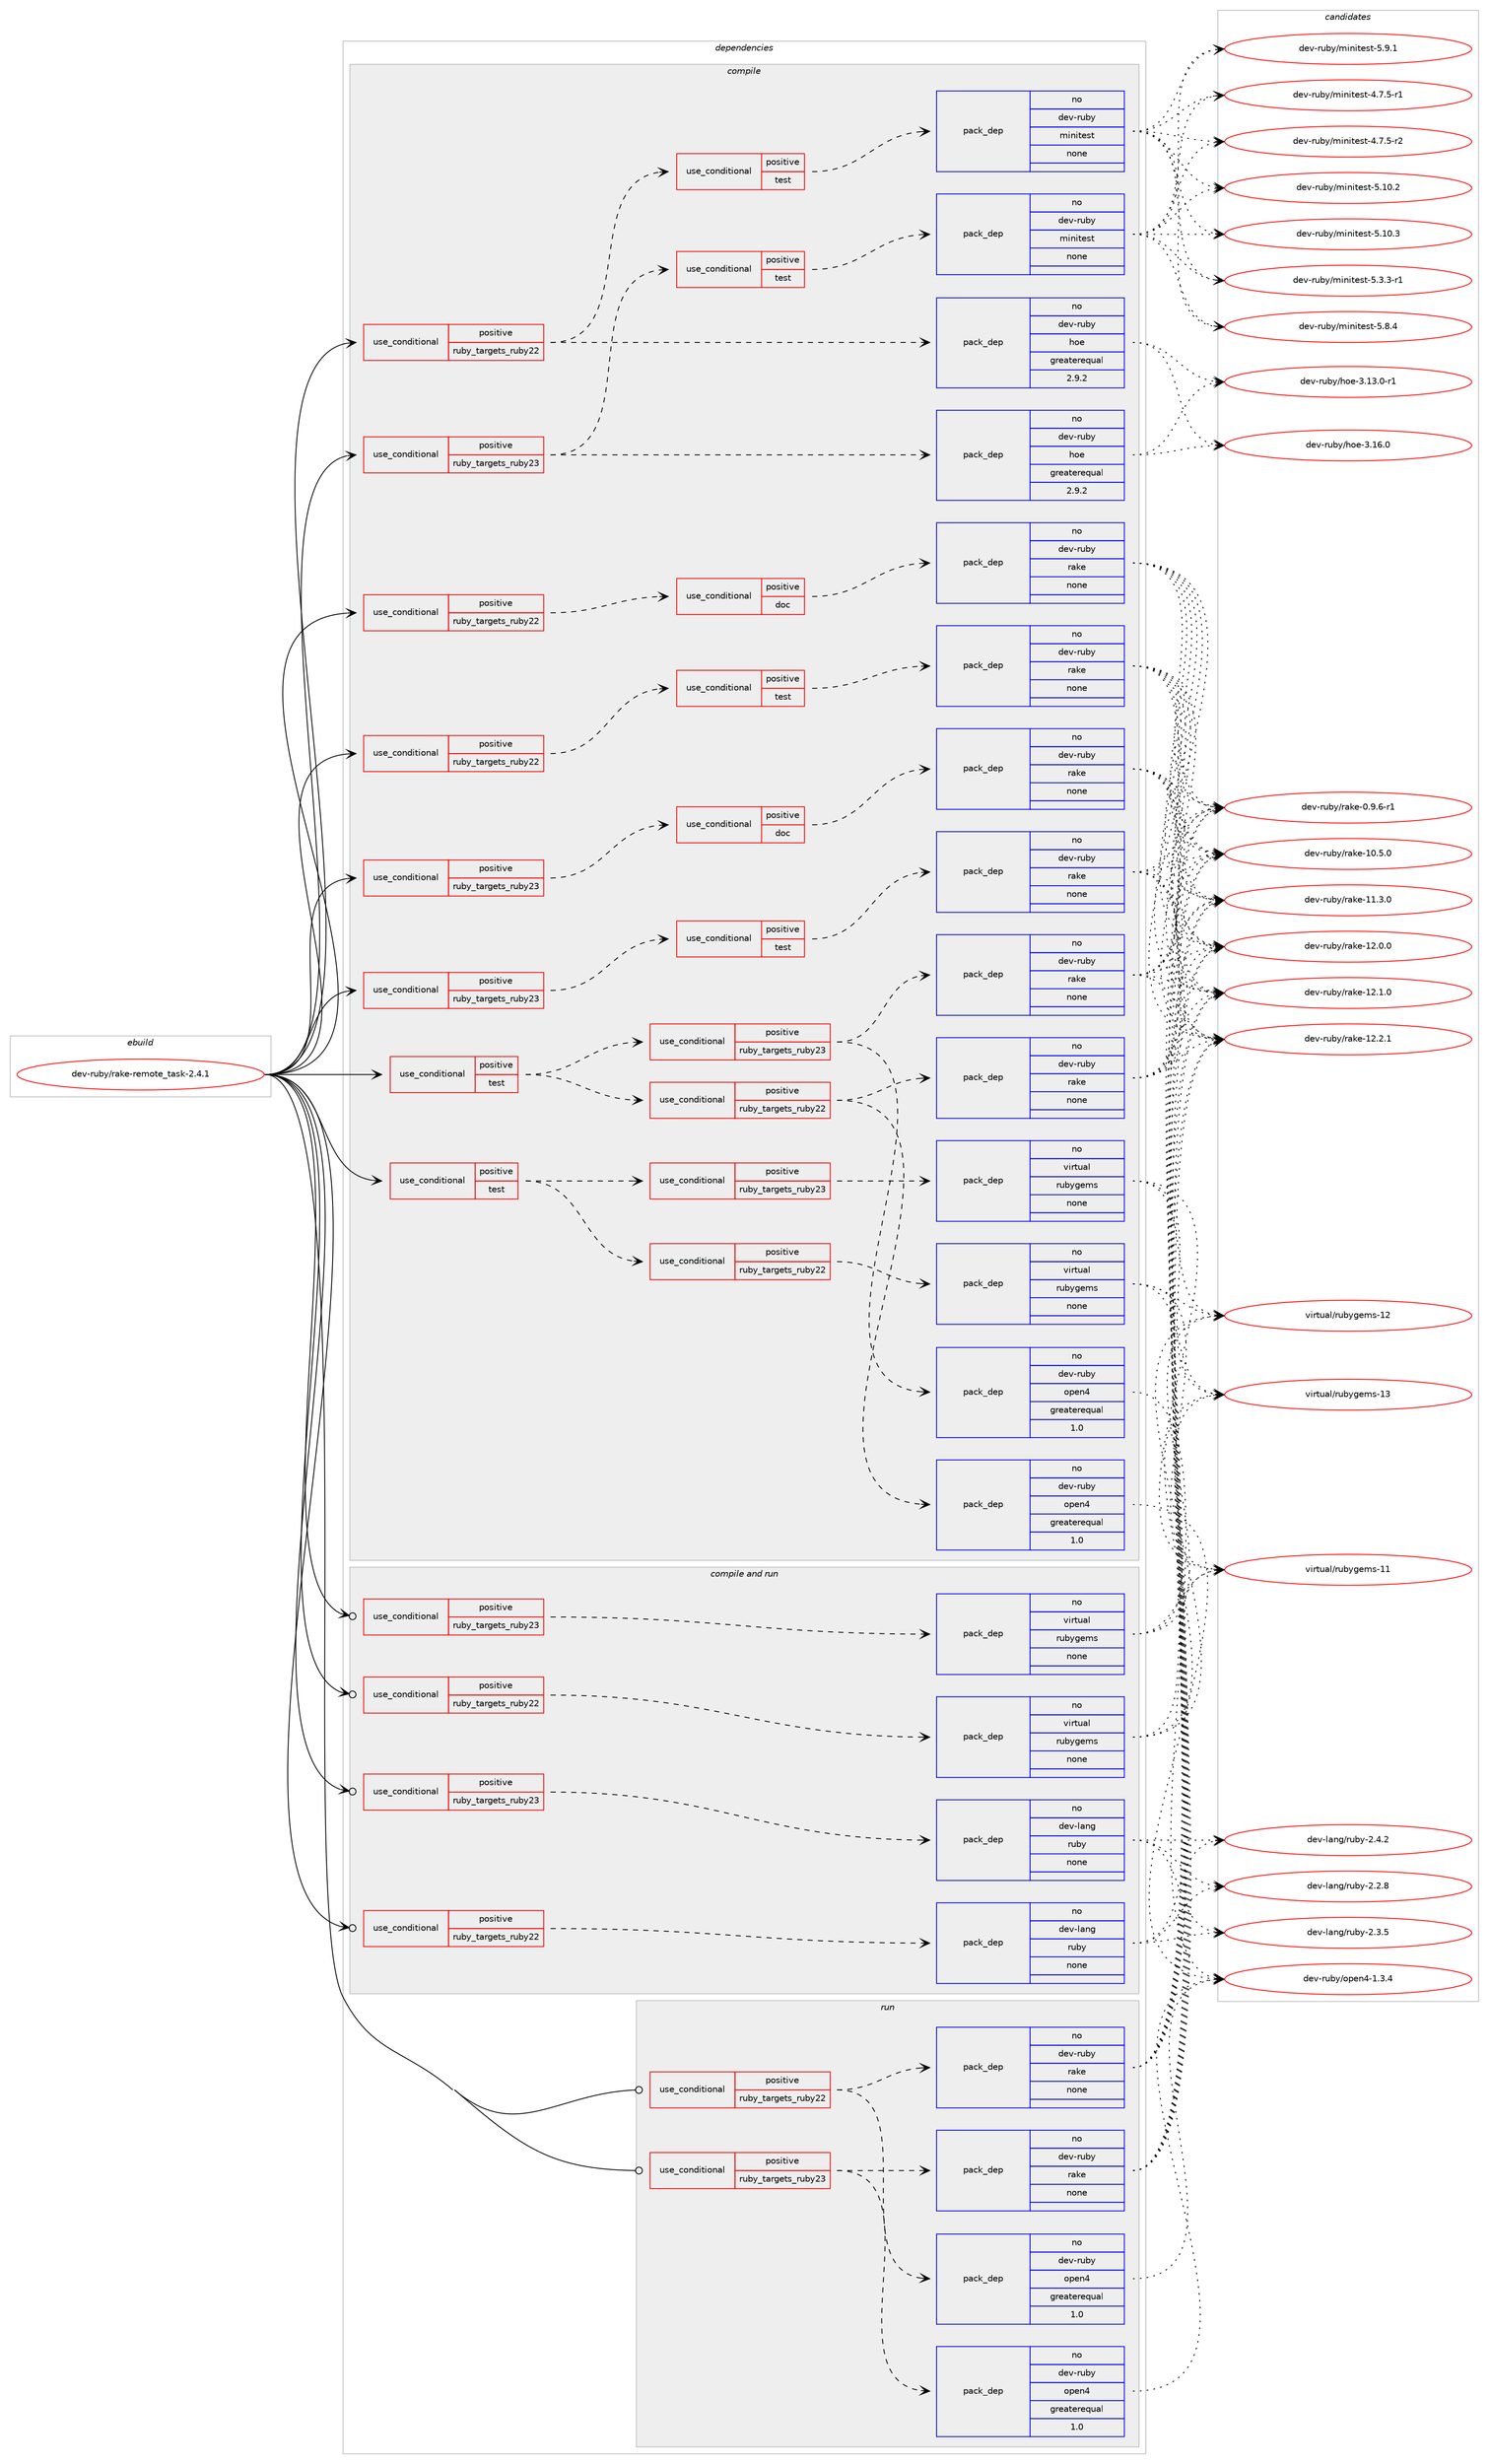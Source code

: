 digraph prolog {

# *************
# Graph options
# *************

newrank=true;
concentrate=true;
compound=true;
graph [rankdir=LR,fontname=Helvetica,fontsize=10,ranksep=1.5];#, ranksep=2.5, nodesep=0.2];
edge  [arrowhead=vee];
node  [fontname=Helvetica,fontsize=10];

# **********
# The ebuild
# **********

subgraph cluster_leftcol {
color=gray;
rank=same;
label=<<i>ebuild</i>>;
id [label="dev-ruby/rake-remote_task-2.4.1", color=red, width=4, href="../dev-ruby/rake-remote_task-2.4.1.svg"];
}

# ****************
# The dependencies
# ****************

subgraph cluster_midcol {
color=gray;
label=<<i>dependencies</i>>;
subgraph cluster_compile {
fillcolor="#eeeeee";
style=filled;
label=<<i>compile</i>>;
subgraph cond67334 {
dependency259274 [label=<<TABLE BORDER="0" CELLBORDER="1" CELLSPACING="0" CELLPADDING="4"><TR><TD ROWSPAN="3" CELLPADDING="10">use_conditional</TD></TR><TR><TD>positive</TD></TR><TR><TD>ruby_targets_ruby22</TD></TR></TABLE>>, shape=none, color=red];
subgraph cond67335 {
dependency259275 [label=<<TABLE BORDER="0" CELLBORDER="1" CELLSPACING="0" CELLPADDING="4"><TR><TD ROWSPAN="3" CELLPADDING="10">use_conditional</TD></TR><TR><TD>positive</TD></TR><TR><TD>doc</TD></TR></TABLE>>, shape=none, color=red];
subgraph pack187826 {
dependency259276 [label=<<TABLE BORDER="0" CELLBORDER="1" CELLSPACING="0" CELLPADDING="4" WIDTH="220"><TR><TD ROWSPAN="6" CELLPADDING="30">pack_dep</TD></TR><TR><TD WIDTH="110">no</TD></TR><TR><TD>dev-ruby</TD></TR><TR><TD>rake</TD></TR><TR><TD>none</TD></TR><TR><TD></TD></TR></TABLE>>, shape=none, color=blue];
}
dependency259275:e -> dependency259276:w [weight=20,style="dashed",arrowhead="vee"];
}
dependency259274:e -> dependency259275:w [weight=20,style="dashed",arrowhead="vee"];
}
id:e -> dependency259274:w [weight=20,style="solid",arrowhead="vee"];
subgraph cond67336 {
dependency259277 [label=<<TABLE BORDER="0" CELLBORDER="1" CELLSPACING="0" CELLPADDING="4"><TR><TD ROWSPAN="3" CELLPADDING="10">use_conditional</TD></TR><TR><TD>positive</TD></TR><TR><TD>ruby_targets_ruby22</TD></TR></TABLE>>, shape=none, color=red];
subgraph cond67337 {
dependency259278 [label=<<TABLE BORDER="0" CELLBORDER="1" CELLSPACING="0" CELLPADDING="4"><TR><TD ROWSPAN="3" CELLPADDING="10">use_conditional</TD></TR><TR><TD>positive</TD></TR><TR><TD>test</TD></TR></TABLE>>, shape=none, color=red];
subgraph pack187827 {
dependency259279 [label=<<TABLE BORDER="0" CELLBORDER="1" CELLSPACING="0" CELLPADDING="4" WIDTH="220"><TR><TD ROWSPAN="6" CELLPADDING="30">pack_dep</TD></TR><TR><TD WIDTH="110">no</TD></TR><TR><TD>dev-ruby</TD></TR><TR><TD>rake</TD></TR><TR><TD>none</TD></TR><TR><TD></TD></TR></TABLE>>, shape=none, color=blue];
}
dependency259278:e -> dependency259279:w [weight=20,style="dashed",arrowhead="vee"];
}
dependency259277:e -> dependency259278:w [weight=20,style="dashed",arrowhead="vee"];
}
id:e -> dependency259277:w [weight=20,style="solid",arrowhead="vee"];
subgraph cond67338 {
dependency259280 [label=<<TABLE BORDER="0" CELLBORDER="1" CELLSPACING="0" CELLPADDING="4"><TR><TD ROWSPAN="3" CELLPADDING="10">use_conditional</TD></TR><TR><TD>positive</TD></TR><TR><TD>ruby_targets_ruby22</TD></TR></TABLE>>, shape=none, color=red];
subgraph pack187828 {
dependency259281 [label=<<TABLE BORDER="0" CELLBORDER="1" CELLSPACING="0" CELLPADDING="4" WIDTH="220"><TR><TD ROWSPAN="6" CELLPADDING="30">pack_dep</TD></TR><TR><TD WIDTH="110">no</TD></TR><TR><TD>dev-ruby</TD></TR><TR><TD>hoe</TD></TR><TR><TD>greaterequal</TD></TR><TR><TD>2.9.2</TD></TR></TABLE>>, shape=none, color=blue];
}
dependency259280:e -> dependency259281:w [weight=20,style="dashed",arrowhead="vee"];
subgraph cond67339 {
dependency259282 [label=<<TABLE BORDER="0" CELLBORDER="1" CELLSPACING="0" CELLPADDING="4"><TR><TD ROWSPAN="3" CELLPADDING="10">use_conditional</TD></TR><TR><TD>positive</TD></TR><TR><TD>test</TD></TR></TABLE>>, shape=none, color=red];
subgraph pack187829 {
dependency259283 [label=<<TABLE BORDER="0" CELLBORDER="1" CELLSPACING="0" CELLPADDING="4" WIDTH="220"><TR><TD ROWSPAN="6" CELLPADDING="30">pack_dep</TD></TR><TR><TD WIDTH="110">no</TD></TR><TR><TD>dev-ruby</TD></TR><TR><TD>minitest</TD></TR><TR><TD>none</TD></TR><TR><TD></TD></TR></TABLE>>, shape=none, color=blue];
}
dependency259282:e -> dependency259283:w [weight=20,style="dashed",arrowhead="vee"];
}
dependency259280:e -> dependency259282:w [weight=20,style="dashed",arrowhead="vee"];
}
id:e -> dependency259280:w [weight=20,style="solid",arrowhead="vee"];
subgraph cond67340 {
dependency259284 [label=<<TABLE BORDER="0" CELLBORDER="1" CELLSPACING="0" CELLPADDING="4"><TR><TD ROWSPAN="3" CELLPADDING="10">use_conditional</TD></TR><TR><TD>positive</TD></TR><TR><TD>ruby_targets_ruby23</TD></TR></TABLE>>, shape=none, color=red];
subgraph cond67341 {
dependency259285 [label=<<TABLE BORDER="0" CELLBORDER="1" CELLSPACING="0" CELLPADDING="4"><TR><TD ROWSPAN="3" CELLPADDING="10">use_conditional</TD></TR><TR><TD>positive</TD></TR><TR><TD>doc</TD></TR></TABLE>>, shape=none, color=red];
subgraph pack187830 {
dependency259286 [label=<<TABLE BORDER="0" CELLBORDER="1" CELLSPACING="0" CELLPADDING="4" WIDTH="220"><TR><TD ROWSPAN="6" CELLPADDING="30">pack_dep</TD></TR><TR><TD WIDTH="110">no</TD></TR><TR><TD>dev-ruby</TD></TR><TR><TD>rake</TD></TR><TR><TD>none</TD></TR><TR><TD></TD></TR></TABLE>>, shape=none, color=blue];
}
dependency259285:e -> dependency259286:w [weight=20,style="dashed",arrowhead="vee"];
}
dependency259284:e -> dependency259285:w [weight=20,style="dashed",arrowhead="vee"];
}
id:e -> dependency259284:w [weight=20,style="solid",arrowhead="vee"];
subgraph cond67342 {
dependency259287 [label=<<TABLE BORDER="0" CELLBORDER="1" CELLSPACING="0" CELLPADDING="4"><TR><TD ROWSPAN="3" CELLPADDING="10">use_conditional</TD></TR><TR><TD>positive</TD></TR><TR><TD>ruby_targets_ruby23</TD></TR></TABLE>>, shape=none, color=red];
subgraph cond67343 {
dependency259288 [label=<<TABLE BORDER="0" CELLBORDER="1" CELLSPACING="0" CELLPADDING="4"><TR><TD ROWSPAN="3" CELLPADDING="10">use_conditional</TD></TR><TR><TD>positive</TD></TR><TR><TD>test</TD></TR></TABLE>>, shape=none, color=red];
subgraph pack187831 {
dependency259289 [label=<<TABLE BORDER="0" CELLBORDER="1" CELLSPACING="0" CELLPADDING="4" WIDTH="220"><TR><TD ROWSPAN="6" CELLPADDING="30">pack_dep</TD></TR><TR><TD WIDTH="110">no</TD></TR><TR><TD>dev-ruby</TD></TR><TR><TD>rake</TD></TR><TR><TD>none</TD></TR><TR><TD></TD></TR></TABLE>>, shape=none, color=blue];
}
dependency259288:e -> dependency259289:w [weight=20,style="dashed",arrowhead="vee"];
}
dependency259287:e -> dependency259288:w [weight=20,style="dashed",arrowhead="vee"];
}
id:e -> dependency259287:w [weight=20,style="solid",arrowhead="vee"];
subgraph cond67344 {
dependency259290 [label=<<TABLE BORDER="0" CELLBORDER="1" CELLSPACING="0" CELLPADDING="4"><TR><TD ROWSPAN="3" CELLPADDING="10">use_conditional</TD></TR><TR><TD>positive</TD></TR><TR><TD>ruby_targets_ruby23</TD></TR></TABLE>>, shape=none, color=red];
subgraph pack187832 {
dependency259291 [label=<<TABLE BORDER="0" CELLBORDER="1" CELLSPACING="0" CELLPADDING="4" WIDTH="220"><TR><TD ROWSPAN="6" CELLPADDING="30">pack_dep</TD></TR><TR><TD WIDTH="110">no</TD></TR><TR><TD>dev-ruby</TD></TR><TR><TD>hoe</TD></TR><TR><TD>greaterequal</TD></TR><TR><TD>2.9.2</TD></TR></TABLE>>, shape=none, color=blue];
}
dependency259290:e -> dependency259291:w [weight=20,style="dashed",arrowhead="vee"];
subgraph cond67345 {
dependency259292 [label=<<TABLE BORDER="0" CELLBORDER="1" CELLSPACING="0" CELLPADDING="4"><TR><TD ROWSPAN="3" CELLPADDING="10">use_conditional</TD></TR><TR><TD>positive</TD></TR><TR><TD>test</TD></TR></TABLE>>, shape=none, color=red];
subgraph pack187833 {
dependency259293 [label=<<TABLE BORDER="0" CELLBORDER="1" CELLSPACING="0" CELLPADDING="4" WIDTH="220"><TR><TD ROWSPAN="6" CELLPADDING="30">pack_dep</TD></TR><TR><TD WIDTH="110">no</TD></TR><TR><TD>dev-ruby</TD></TR><TR><TD>minitest</TD></TR><TR><TD>none</TD></TR><TR><TD></TD></TR></TABLE>>, shape=none, color=blue];
}
dependency259292:e -> dependency259293:w [weight=20,style="dashed",arrowhead="vee"];
}
dependency259290:e -> dependency259292:w [weight=20,style="dashed",arrowhead="vee"];
}
id:e -> dependency259290:w [weight=20,style="solid",arrowhead="vee"];
subgraph cond67346 {
dependency259294 [label=<<TABLE BORDER="0" CELLBORDER="1" CELLSPACING="0" CELLPADDING="4"><TR><TD ROWSPAN="3" CELLPADDING="10">use_conditional</TD></TR><TR><TD>positive</TD></TR><TR><TD>test</TD></TR></TABLE>>, shape=none, color=red];
subgraph cond67347 {
dependency259295 [label=<<TABLE BORDER="0" CELLBORDER="1" CELLSPACING="0" CELLPADDING="4"><TR><TD ROWSPAN="3" CELLPADDING="10">use_conditional</TD></TR><TR><TD>positive</TD></TR><TR><TD>ruby_targets_ruby22</TD></TR></TABLE>>, shape=none, color=red];
subgraph pack187834 {
dependency259296 [label=<<TABLE BORDER="0" CELLBORDER="1" CELLSPACING="0" CELLPADDING="4" WIDTH="220"><TR><TD ROWSPAN="6" CELLPADDING="30">pack_dep</TD></TR><TR><TD WIDTH="110">no</TD></TR><TR><TD>dev-ruby</TD></TR><TR><TD>open4</TD></TR><TR><TD>greaterequal</TD></TR><TR><TD>1.0</TD></TR></TABLE>>, shape=none, color=blue];
}
dependency259295:e -> dependency259296:w [weight=20,style="dashed",arrowhead="vee"];
subgraph pack187835 {
dependency259297 [label=<<TABLE BORDER="0" CELLBORDER="1" CELLSPACING="0" CELLPADDING="4" WIDTH="220"><TR><TD ROWSPAN="6" CELLPADDING="30">pack_dep</TD></TR><TR><TD WIDTH="110">no</TD></TR><TR><TD>dev-ruby</TD></TR><TR><TD>rake</TD></TR><TR><TD>none</TD></TR><TR><TD></TD></TR></TABLE>>, shape=none, color=blue];
}
dependency259295:e -> dependency259297:w [weight=20,style="dashed",arrowhead="vee"];
}
dependency259294:e -> dependency259295:w [weight=20,style="dashed",arrowhead="vee"];
subgraph cond67348 {
dependency259298 [label=<<TABLE BORDER="0" CELLBORDER="1" CELLSPACING="0" CELLPADDING="4"><TR><TD ROWSPAN="3" CELLPADDING="10">use_conditional</TD></TR><TR><TD>positive</TD></TR><TR><TD>ruby_targets_ruby23</TD></TR></TABLE>>, shape=none, color=red];
subgraph pack187836 {
dependency259299 [label=<<TABLE BORDER="0" CELLBORDER="1" CELLSPACING="0" CELLPADDING="4" WIDTH="220"><TR><TD ROWSPAN="6" CELLPADDING="30">pack_dep</TD></TR><TR><TD WIDTH="110">no</TD></TR><TR><TD>dev-ruby</TD></TR><TR><TD>open4</TD></TR><TR><TD>greaterequal</TD></TR><TR><TD>1.0</TD></TR></TABLE>>, shape=none, color=blue];
}
dependency259298:e -> dependency259299:w [weight=20,style="dashed",arrowhead="vee"];
subgraph pack187837 {
dependency259300 [label=<<TABLE BORDER="0" CELLBORDER="1" CELLSPACING="0" CELLPADDING="4" WIDTH="220"><TR><TD ROWSPAN="6" CELLPADDING="30">pack_dep</TD></TR><TR><TD WIDTH="110">no</TD></TR><TR><TD>dev-ruby</TD></TR><TR><TD>rake</TD></TR><TR><TD>none</TD></TR><TR><TD></TD></TR></TABLE>>, shape=none, color=blue];
}
dependency259298:e -> dependency259300:w [weight=20,style="dashed",arrowhead="vee"];
}
dependency259294:e -> dependency259298:w [weight=20,style="dashed",arrowhead="vee"];
}
id:e -> dependency259294:w [weight=20,style="solid",arrowhead="vee"];
subgraph cond67349 {
dependency259301 [label=<<TABLE BORDER="0" CELLBORDER="1" CELLSPACING="0" CELLPADDING="4"><TR><TD ROWSPAN="3" CELLPADDING="10">use_conditional</TD></TR><TR><TD>positive</TD></TR><TR><TD>test</TD></TR></TABLE>>, shape=none, color=red];
subgraph cond67350 {
dependency259302 [label=<<TABLE BORDER="0" CELLBORDER="1" CELLSPACING="0" CELLPADDING="4"><TR><TD ROWSPAN="3" CELLPADDING="10">use_conditional</TD></TR><TR><TD>positive</TD></TR><TR><TD>ruby_targets_ruby22</TD></TR></TABLE>>, shape=none, color=red];
subgraph pack187838 {
dependency259303 [label=<<TABLE BORDER="0" CELLBORDER="1" CELLSPACING="0" CELLPADDING="4" WIDTH="220"><TR><TD ROWSPAN="6" CELLPADDING="30">pack_dep</TD></TR><TR><TD WIDTH="110">no</TD></TR><TR><TD>virtual</TD></TR><TR><TD>rubygems</TD></TR><TR><TD>none</TD></TR><TR><TD></TD></TR></TABLE>>, shape=none, color=blue];
}
dependency259302:e -> dependency259303:w [weight=20,style="dashed",arrowhead="vee"];
}
dependency259301:e -> dependency259302:w [weight=20,style="dashed",arrowhead="vee"];
subgraph cond67351 {
dependency259304 [label=<<TABLE BORDER="0" CELLBORDER="1" CELLSPACING="0" CELLPADDING="4"><TR><TD ROWSPAN="3" CELLPADDING="10">use_conditional</TD></TR><TR><TD>positive</TD></TR><TR><TD>ruby_targets_ruby23</TD></TR></TABLE>>, shape=none, color=red];
subgraph pack187839 {
dependency259305 [label=<<TABLE BORDER="0" CELLBORDER="1" CELLSPACING="0" CELLPADDING="4" WIDTH="220"><TR><TD ROWSPAN="6" CELLPADDING="30">pack_dep</TD></TR><TR><TD WIDTH="110">no</TD></TR><TR><TD>virtual</TD></TR><TR><TD>rubygems</TD></TR><TR><TD>none</TD></TR><TR><TD></TD></TR></TABLE>>, shape=none, color=blue];
}
dependency259304:e -> dependency259305:w [weight=20,style="dashed",arrowhead="vee"];
}
dependency259301:e -> dependency259304:w [weight=20,style="dashed",arrowhead="vee"];
}
id:e -> dependency259301:w [weight=20,style="solid",arrowhead="vee"];
}
subgraph cluster_compileandrun {
fillcolor="#eeeeee";
style=filled;
label=<<i>compile and run</i>>;
subgraph cond67352 {
dependency259306 [label=<<TABLE BORDER="0" CELLBORDER="1" CELLSPACING="0" CELLPADDING="4"><TR><TD ROWSPAN="3" CELLPADDING="10">use_conditional</TD></TR><TR><TD>positive</TD></TR><TR><TD>ruby_targets_ruby22</TD></TR></TABLE>>, shape=none, color=red];
subgraph pack187840 {
dependency259307 [label=<<TABLE BORDER="0" CELLBORDER="1" CELLSPACING="0" CELLPADDING="4" WIDTH="220"><TR><TD ROWSPAN="6" CELLPADDING="30">pack_dep</TD></TR><TR><TD WIDTH="110">no</TD></TR><TR><TD>dev-lang</TD></TR><TR><TD>ruby</TD></TR><TR><TD>none</TD></TR><TR><TD></TD></TR></TABLE>>, shape=none, color=blue];
}
dependency259306:e -> dependency259307:w [weight=20,style="dashed",arrowhead="vee"];
}
id:e -> dependency259306:w [weight=20,style="solid",arrowhead="odotvee"];
subgraph cond67353 {
dependency259308 [label=<<TABLE BORDER="0" CELLBORDER="1" CELLSPACING="0" CELLPADDING="4"><TR><TD ROWSPAN="3" CELLPADDING="10">use_conditional</TD></TR><TR><TD>positive</TD></TR><TR><TD>ruby_targets_ruby22</TD></TR></TABLE>>, shape=none, color=red];
subgraph pack187841 {
dependency259309 [label=<<TABLE BORDER="0" CELLBORDER="1" CELLSPACING="0" CELLPADDING="4" WIDTH="220"><TR><TD ROWSPAN="6" CELLPADDING="30">pack_dep</TD></TR><TR><TD WIDTH="110">no</TD></TR><TR><TD>virtual</TD></TR><TR><TD>rubygems</TD></TR><TR><TD>none</TD></TR><TR><TD></TD></TR></TABLE>>, shape=none, color=blue];
}
dependency259308:e -> dependency259309:w [weight=20,style="dashed",arrowhead="vee"];
}
id:e -> dependency259308:w [weight=20,style="solid",arrowhead="odotvee"];
subgraph cond67354 {
dependency259310 [label=<<TABLE BORDER="0" CELLBORDER="1" CELLSPACING="0" CELLPADDING="4"><TR><TD ROWSPAN="3" CELLPADDING="10">use_conditional</TD></TR><TR><TD>positive</TD></TR><TR><TD>ruby_targets_ruby23</TD></TR></TABLE>>, shape=none, color=red];
subgraph pack187842 {
dependency259311 [label=<<TABLE BORDER="0" CELLBORDER="1" CELLSPACING="0" CELLPADDING="4" WIDTH="220"><TR><TD ROWSPAN="6" CELLPADDING="30">pack_dep</TD></TR><TR><TD WIDTH="110">no</TD></TR><TR><TD>dev-lang</TD></TR><TR><TD>ruby</TD></TR><TR><TD>none</TD></TR><TR><TD></TD></TR></TABLE>>, shape=none, color=blue];
}
dependency259310:e -> dependency259311:w [weight=20,style="dashed",arrowhead="vee"];
}
id:e -> dependency259310:w [weight=20,style="solid",arrowhead="odotvee"];
subgraph cond67355 {
dependency259312 [label=<<TABLE BORDER="0" CELLBORDER="1" CELLSPACING="0" CELLPADDING="4"><TR><TD ROWSPAN="3" CELLPADDING="10">use_conditional</TD></TR><TR><TD>positive</TD></TR><TR><TD>ruby_targets_ruby23</TD></TR></TABLE>>, shape=none, color=red];
subgraph pack187843 {
dependency259313 [label=<<TABLE BORDER="0" CELLBORDER="1" CELLSPACING="0" CELLPADDING="4" WIDTH="220"><TR><TD ROWSPAN="6" CELLPADDING="30">pack_dep</TD></TR><TR><TD WIDTH="110">no</TD></TR><TR><TD>virtual</TD></TR><TR><TD>rubygems</TD></TR><TR><TD>none</TD></TR><TR><TD></TD></TR></TABLE>>, shape=none, color=blue];
}
dependency259312:e -> dependency259313:w [weight=20,style="dashed",arrowhead="vee"];
}
id:e -> dependency259312:w [weight=20,style="solid",arrowhead="odotvee"];
}
subgraph cluster_run {
fillcolor="#eeeeee";
style=filled;
label=<<i>run</i>>;
subgraph cond67356 {
dependency259314 [label=<<TABLE BORDER="0" CELLBORDER="1" CELLSPACING="0" CELLPADDING="4"><TR><TD ROWSPAN="3" CELLPADDING="10">use_conditional</TD></TR><TR><TD>positive</TD></TR><TR><TD>ruby_targets_ruby22</TD></TR></TABLE>>, shape=none, color=red];
subgraph pack187844 {
dependency259315 [label=<<TABLE BORDER="0" CELLBORDER="1" CELLSPACING="0" CELLPADDING="4" WIDTH="220"><TR><TD ROWSPAN="6" CELLPADDING="30">pack_dep</TD></TR><TR><TD WIDTH="110">no</TD></TR><TR><TD>dev-ruby</TD></TR><TR><TD>open4</TD></TR><TR><TD>greaterequal</TD></TR><TR><TD>1.0</TD></TR></TABLE>>, shape=none, color=blue];
}
dependency259314:e -> dependency259315:w [weight=20,style="dashed",arrowhead="vee"];
subgraph pack187845 {
dependency259316 [label=<<TABLE BORDER="0" CELLBORDER="1" CELLSPACING="0" CELLPADDING="4" WIDTH="220"><TR><TD ROWSPAN="6" CELLPADDING="30">pack_dep</TD></TR><TR><TD WIDTH="110">no</TD></TR><TR><TD>dev-ruby</TD></TR><TR><TD>rake</TD></TR><TR><TD>none</TD></TR><TR><TD></TD></TR></TABLE>>, shape=none, color=blue];
}
dependency259314:e -> dependency259316:w [weight=20,style="dashed",arrowhead="vee"];
}
id:e -> dependency259314:w [weight=20,style="solid",arrowhead="odot"];
subgraph cond67357 {
dependency259317 [label=<<TABLE BORDER="0" CELLBORDER="1" CELLSPACING="0" CELLPADDING="4"><TR><TD ROWSPAN="3" CELLPADDING="10">use_conditional</TD></TR><TR><TD>positive</TD></TR><TR><TD>ruby_targets_ruby23</TD></TR></TABLE>>, shape=none, color=red];
subgraph pack187846 {
dependency259318 [label=<<TABLE BORDER="0" CELLBORDER="1" CELLSPACING="0" CELLPADDING="4" WIDTH="220"><TR><TD ROWSPAN="6" CELLPADDING="30">pack_dep</TD></TR><TR><TD WIDTH="110">no</TD></TR><TR><TD>dev-ruby</TD></TR><TR><TD>open4</TD></TR><TR><TD>greaterequal</TD></TR><TR><TD>1.0</TD></TR></TABLE>>, shape=none, color=blue];
}
dependency259317:e -> dependency259318:w [weight=20,style="dashed",arrowhead="vee"];
subgraph pack187847 {
dependency259319 [label=<<TABLE BORDER="0" CELLBORDER="1" CELLSPACING="0" CELLPADDING="4" WIDTH="220"><TR><TD ROWSPAN="6" CELLPADDING="30">pack_dep</TD></TR><TR><TD WIDTH="110">no</TD></TR><TR><TD>dev-ruby</TD></TR><TR><TD>rake</TD></TR><TR><TD>none</TD></TR><TR><TD></TD></TR></TABLE>>, shape=none, color=blue];
}
dependency259317:e -> dependency259319:w [weight=20,style="dashed",arrowhead="vee"];
}
id:e -> dependency259317:w [weight=20,style="solid",arrowhead="odot"];
}
}

# **************
# The candidates
# **************

subgraph cluster_choices {
rank=same;
color=gray;
label=<<i>candidates</i>>;

subgraph choice187826 {
color=black;
nodesep=1;
choice100101118451141179812147114971071014548465746544511449 [label="dev-ruby/rake-0.9.6-r1", color=red, width=4,href="../dev-ruby/rake-0.9.6-r1.svg"];
choice1001011184511411798121471149710710145494846534648 [label="dev-ruby/rake-10.5.0", color=red, width=4,href="../dev-ruby/rake-10.5.0.svg"];
choice1001011184511411798121471149710710145494946514648 [label="dev-ruby/rake-11.3.0", color=red, width=4,href="../dev-ruby/rake-11.3.0.svg"];
choice1001011184511411798121471149710710145495046484648 [label="dev-ruby/rake-12.0.0", color=red, width=4,href="../dev-ruby/rake-12.0.0.svg"];
choice1001011184511411798121471149710710145495046494648 [label="dev-ruby/rake-12.1.0", color=red, width=4,href="../dev-ruby/rake-12.1.0.svg"];
choice1001011184511411798121471149710710145495046504649 [label="dev-ruby/rake-12.2.1", color=red, width=4,href="../dev-ruby/rake-12.2.1.svg"];
dependency259276:e -> choice100101118451141179812147114971071014548465746544511449:w [style=dotted,weight="100"];
dependency259276:e -> choice1001011184511411798121471149710710145494846534648:w [style=dotted,weight="100"];
dependency259276:e -> choice1001011184511411798121471149710710145494946514648:w [style=dotted,weight="100"];
dependency259276:e -> choice1001011184511411798121471149710710145495046484648:w [style=dotted,weight="100"];
dependency259276:e -> choice1001011184511411798121471149710710145495046494648:w [style=dotted,weight="100"];
dependency259276:e -> choice1001011184511411798121471149710710145495046504649:w [style=dotted,weight="100"];
}
subgraph choice187827 {
color=black;
nodesep=1;
choice100101118451141179812147114971071014548465746544511449 [label="dev-ruby/rake-0.9.6-r1", color=red, width=4,href="../dev-ruby/rake-0.9.6-r1.svg"];
choice1001011184511411798121471149710710145494846534648 [label="dev-ruby/rake-10.5.0", color=red, width=4,href="../dev-ruby/rake-10.5.0.svg"];
choice1001011184511411798121471149710710145494946514648 [label="dev-ruby/rake-11.3.0", color=red, width=4,href="../dev-ruby/rake-11.3.0.svg"];
choice1001011184511411798121471149710710145495046484648 [label="dev-ruby/rake-12.0.0", color=red, width=4,href="../dev-ruby/rake-12.0.0.svg"];
choice1001011184511411798121471149710710145495046494648 [label="dev-ruby/rake-12.1.0", color=red, width=4,href="../dev-ruby/rake-12.1.0.svg"];
choice1001011184511411798121471149710710145495046504649 [label="dev-ruby/rake-12.2.1", color=red, width=4,href="../dev-ruby/rake-12.2.1.svg"];
dependency259279:e -> choice100101118451141179812147114971071014548465746544511449:w [style=dotted,weight="100"];
dependency259279:e -> choice1001011184511411798121471149710710145494846534648:w [style=dotted,weight="100"];
dependency259279:e -> choice1001011184511411798121471149710710145494946514648:w [style=dotted,weight="100"];
dependency259279:e -> choice1001011184511411798121471149710710145495046484648:w [style=dotted,weight="100"];
dependency259279:e -> choice1001011184511411798121471149710710145495046494648:w [style=dotted,weight="100"];
dependency259279:e -> choice1001011184511411798121471149710710145495046504649:w [style=dotted,weight="100"];
}
subgraph choice187828 {
color=black;
nodesep=1;
choice100101118451141179812147104111101455146495146484511449 [label="dev-ruby/hoe-3.13.0-r1", color=red, width=4,href="../dev-ruby/hoe-3.13.0-r1.svg"];
choice10010111845114117981214710411110145514649544648 [label="dev-ruby/hoe-3.16.0", color=red, width=4,href="../dev-ruby/hoe-3.16.0.svg"];
dependency259281:e -> choice100101118451141179812147104111101455146495146484511449:w [style=dotted,weight="100"];
dependency259281:e -> choice10010111845114117981214710411110145514649544648:w [style=dotted,weight="100"];
}
subgraph choice187829 {
color=black;
nodesep=1;
choice1001011184511411798121471091051101051161011151164552465546534511449 [label="dev-ruby/minitest-4.7.5-r1", color=red, width=4,href="../dev-ruby/minitest-4.7.5-r1.svg"];
choice1001011184511411798121471091051101051161011151164552465546534511450 [label="dev-ruby/minitest-4.7.5-r2", color=red, width=4,href="../dev-ruby/minitest-4.7.5-r2.svg"];
choice10010111845114117981214710910511010511610111511645534649484650 [label="dev-ruby/minitest-5.10.2", color=red, width=4,href="../dev-ruby/minitest-5.10.2.svg"];
choice10010111845114117981214710910511010511610111511645534649484651 [label="dev-ruby/minitest-5.10.3", color=red, width=4,href="../dev-ruby/minitest-5.10.3.svg"];
choice1001011184511411798121471091051101051161011151164553465146514511449 [label="dev-ruby/minitest-5.3.3-r1", color=red, width=4,href="../dev-ruby/minitest-5.3.3-r1.svg"];
choice100101118451141179812147109105110105116101115116455346564652 [label="dev-ruby/minitest-5.8.4", color=red, width=4,href="../dev-ruby/minitest-5.8.4.svg"];
choice100101118451141179812147109105110105116101115116455346574649 [label="dev-ruby/minitest-5.9.1", color=red, width=4,href="../dev-ruby/minitest-5.9.1.svg"];
dependency259283:e -> choice1001011184511411798121471091051101051161011151164552465546534511449:w [style=dotted,weight="100"];
dependency259283:e -> choice1001011184511411798121471091051101051161011151164552465546534511450:w [style=dotted,weight="100"];
dependency259283:e -> choice10010111845114117981214710910511010511610111511645534649484650:w [style=dotted,weight="100"];
dependency259283:e -> choice10010111845114117981214710910511010511610111511645534649484651:w [style=dotted,weight="100"];
dependency259283:e -> choice1001011184511411798121471091051101051161011151164553465146514511449:w [style=dotted,weight="100"];
dependency259283:e -> choice100101118451141179812147109105110105116101115116455346564652:w [style=dotted,weight="100"];
dependency259283:e -> choice100101118451141179812147109105110105116101115116455346574649:w [style=dotted,weight="100"];
}
subgraph choice187830 {
color=black;
nodesep=1;
choice100101118451141179812147114971071014548465746544511449 [label="dev-ruby/rake-0.9.6-r1", color=red, width=4,href="../dev-ruby/rake-0.9.6-r1.svg"];
choice1001011184511411798121471149710710145494846534648 [label="dev-ruby/rake-10.5.0", color=red, width=4,href="../dev-ruby/rake-10.5.0.svg"];
choice1001011184511411798121471149710710145494946514648 [label="dev-ruby/rake-11.3.0", color=red, width=4,href="../dev-ruby/rake-11.3.0.svg"];
choice1001011184511411798121471149710710145495046484648 [label="dev-ruby/rake-12.0.0", color=red, width=4,href="../dev-ruby/rake-12.0.0.svg"];
choice1001011184511411798121471149710710145495046494648 [label="dev-ruby/rake-12.1.0", color=red, width=4,href="../dev-ruby/rake-12.1.0.svg"];
choice1001011184511411798121471149710710145495046504649 [label="dev-ruby/rake-12.2.1", color=red, width=4,href="../dev-ruby/rake-12.2.1.svg"];
dependency259286:e -> choice100101118451141179812147114971071014548465746544511449:w [style=dotted,weight="100"];
dependency259286:e -> choice1001011184511411798121471149710710145494846534648:w [style=dotted,weight="100"];
dependency259286:e -> choice1001011184511411798121471149710710145494946514648:w [style=dotted,weight="100"];
dependency259286:e -> choice1001011184511411798121471149710710145495046484648:w [style=dotted,weight="100"];
dependency259286:e -> choice1001011184511411798121471149710710145495046494648:w [style=dotted,weight="100"];
dependency259286:e -> choice1001011184511411798121471149710710145495046504649:w [style=dotted,weight="100"];
}
subgraph choice187831 {
color=black;
nodesep=1;
choice100101118451141179812147114971071014548465746544511449 [label="dev-ruby/rake-0.9.6-r1", color=red, width=4,href="../dev-ruby/rake-0.9.6-r1.svg"];
choice1001011184511411798121471149710710145494846534648 [label="dev-ruby/rake-10.5.0", color=red, width=4,href="../dev-ruby/rake-10.5.0.svg"];
choice1001011184511411798121471149710710145494946514648 [label="dev-ruby/rake-11.3.0", color=red, width=4,href="../dev-ruby/rake-11.3.0.svg"];
choice1001011184511411798121471149710710145495046484648 [label="dev-ruby/rake-12.0.0", color=red, width=4,href="../dev-ruby/rake-12.0.0.svg"];
choice1001011184511411798121471149710710145495046494648 [label="dev-ruby/rake-12.1.0", color=red, width=4,href="../dev-ruby/rake-12.1.0.svg"];
choice1001011184511411798121471149710710145495046504649 [label="dev-ruby/rake-12.2.1", color=red, width=4,href="../dev-ruby/rake-12.2.1.svg"];
dependency259289:e -> choice100101118451141179812147114971071014548465746544511449:w [style=dotted,weight="100"];
dependency259289:e -> choice1001011184511411798121471149710710145494846534648:w [style=dotted,weight="100"];
dependency259289:e -> choice1001011184511411798121471149710710145494946514648:w [style=dotted,weight="100"];
dependency259289:e -> choice1001011184511411798121471149710710145495046484648:w [style=dotted,weight="100"];
dependency259289:e -> choice1001011184511411798121471149710710145495046494648:w [style=dotted,weight="100"];
dependency259289:e -> choice1001011184511411798121471149710710145495046504649:w [style=dotted,weight="100"];
}
subgraph choice187832 {
color=black;
nodesep=1;
choice100101118451141179812147104111101455146495146484511449 [label="dev-ruby/hoe-3.13.0-r1", color=red, width=4,href="../dev-ruby/hoe-3.13.0-r1.svg"];
choice10010111845114117981214710411110145514649544648 [label="dev-ruby/hoe-3.16.0", color=red, width=4,href="../dev-ruby/hoe-3.16.0.svg"];
dependency259291:e -> choice100101118451141179812147104111101455146495146484511449:w [style=dotted,weight="100"];
dependency259291:e -> choice10010111845114117981214710411110145514649544648:w [style=dotted,weight="100"];
}
subgraph choice187833 {
color=black;
nodesep=1;
choice1001011184511411798121471091051101051161011151164552465546534511449 [label="dev-ruby/minitest-4.7.5-r1", color=red, width=4,href="../dev-ruby/minitest-4.7.5-r1.svg"];
choice1001011184511411798121471091051101051161011151164552465546534511450 [label="dev-ruby/minitest-4.7.5-r2", color=red, width=4,href="../dev-ruby/minitest-4.7.5-r2.svg"];
choice10010111845114117981214710910511010511610111511645534649484650 [label="dev-ruby/minitest-5.10.2", color=red, width=4,href="../dev-ruby/minitest-5.10.2.svg"];
choice10010111845114117981214710910511010511610111511645534649484651 [label="dev-ruby/minitest-5.10.3", color=red, width=4,href="../dev-ruby/minitest-5.10.3.svg"];
choice1001011184511411798121471091051101051161011151164553465146514511449 [label="dev-ruby/minitest-5.3.3-r1", color=red, width=4,href="../dev-ruby/minitest-5.3.3-r1.svg"];
choice100101118451141179812147109105110105116101115116455346564652 [label="dev-ruby/minitest-5.8.4", color=red, width=4,href="../dev-ruby/minitest-5.8.4.svg"];
choice100101118451141179812147109105110105116101115116455346574649 [label="dev-ruby/minitest-5.9.1", color=red, width=4,href="../dev-ruby/minitest-5.9.1.svg"];
dependency259293:e -> choice1001011184511411798121471091051101051161011151164552465546534511449:w [style=dotted,weight="100"];
dependency259293:e -> choice1001011184511411798121471091051101051161011151164552465546534511450:w [style=dotted,weight="100"];
dependency259293:e -> choice10010111845114117981214710910511010511610111511645534649484650:w [style=dotted,weight="100"];
dependency259293:e -> choice10010111845114117981214710910511010511610111511645534649484651:w [style=dotted,weight="100"];
dependency259293:e -> choice1001011184511411798121471091051101051161011151164553465146514511449:w [style=dotted,weight="100"];
dependency259293:e -> choice100101118451141179812147109105110105116101115116455346564652:w [style=dotted,weight="100"];
dependency259293:e -> choice100101118451141179812147109105110105116101115116455346574649:w [style=dotted,weight="100"];
}
subgraph choice187834 {
color=black;
nodesep=1;
choice10010111845114117981214711111210111052454946514652 [label="dev-ruby/open4-1.3.4", color=red, width=4,href="../dev-ruby/open4-1.3.4.svg"];
dependency259296:e -> choice10010111845114117981214711111210111052454946514652:w [style=dotted,weight="100"];
}
subgraph choice187835 {
color=black;
nodesep=1;
choice100101118451141179812147114971071014548465746544511449 [label="dev-ruby/rake-0.9.6-r1", color=red, width=4,href="../dev-ruby/rake-0.9.6-r1.svg"];
choice1001011184511411798121471149710710145494846534648 [label="dev-ruby/rake-10.5.0", color=red, width=4,href="../dev-ruby/rake-10.5.0.svg"];
choice1001011184511411798121471149710710145494946514648 [label="dev-ruby/rake-11.3.0", color=red, width=4,href="../dev-ruby/rake-11.3.0.svg"];
choice1001011184511411798121471149710710145495046484648 [label="dev-ruby/rake-12.0.0", color=red, width=4,href="../dev-ruby/rake-12.0.0.svg"];
choice1001011184511411798121471149710710145495046494648 [label="dev-ruby/rake-12.1.0", color=red, width=4,href="../dev-ruby/rake-12.1.0.svg"];
choice1001011184511411798121471149710710145495046504649 [label="dev-ruby/rake-12.2.1", color=red, width=4,href="../dev-ruby/rake-12.2.1.svg"];
dependency259297:e -> choice100101118451141179812147114971071014548465746544511449:w [style=dotted,weight="100"];
dependency259297:e -> choice1001011184511411798121471149710710145494846534648:w [style=dotted,weight="100"];
dependency259297:e -> choice1001011184511411798121471149710710145494946514648:w [style=dotted,weight="100"];
dependency259297:e -> choice1001011184511411798121471149710710145495046484648:w [style=dotted,weight="100"];
dependency259297:e -> choice1001011184511411798121471149710710145495046494648:w [style=dotted,weight="100"];
dependency259297:e -> choice1001011184511411798121471149710710145495046504649:w [style=dotted,weight="100"];
}
subgraph choice187836 {
color=black;
nodesep=1;
choice10010111845114117981214711111210111052454946514652 [label="dev-ruby/open4-1.3.4", color=red, width=4,href="../dev-ruby/open4-1.3.4.svg"];
dependency259299:e -> choice10010111845114117981214711111210111052454946514652:w [style=dotted,weight="100"];
}
subgraph choice187837 {
color=black;
nodesep=1;
choice100101118451141179812147114971071014548465746544511449 [label="dev-ruby/rake-0.9.6-r1", color=red, width=4,href="../dev-ruby/rake-0.9.6-r1.svg"];
choice1001011184511411798121471149710710145494846534648 [label="dev-ruby/rake-10.5.0", color=red, width=4,href="../dev-ruby/rake-10.5.0.svg"];
choice1001011184511411798121471149710710145494946514648 [label="dev-ruby/rake-11.3.0", color=red, width=4,href="../dev-ruby/rake-11.3.0.svg"];
choice1001011184511411798121471149710710145495046484648 [label="dev-ruby/rake-12.0.0", color=red, width=4,href="../dev-ruby/rake-12.0.0.svg"];
choice1001011184511411798121471149710710145495046494648 [label="dev-ruby/rake-12.1.0", color=red, width=4,href="../dev-ruby/rake-12.1.0.svg"];
choice1001011184511411798121471149710710145495046504649 [label="dev-ruby/rake-12.2.1", color=red, width=4,href="../dev-ruby/rake-12.2.1.svg"];
dependency259300:e -> choice100101118451141179812147114971071014548465746544511449:w [style=dotted,weight="100"];
dependency259300:e -> choice1001011184511411798121471149710710145494846534648:w [style=dotted,weight="100"];
dependency259300:e -> choice1001011184511411798121471149710710145494946514648:w [style=dotted,weight="100"];
dependency259300:e -> choice1001011184511411798121471149710710145495046484648:w [style=dotted,weight="100"];
dependency259300:e -> choice1001011184511411798121471149710710145495046494648:w [style=dotted,weight="100"];
dependency259300:e -> choice1001011184511411798121471149710710145495046504649:w [style=dotted,weight="100"];
}
subgraph choice187838 {
color=black;
nodesep=1;
choice118105114116117971084711411798121103101109115454949 [label="virtual/rubygems-11", color=red, width=4,href="../virtual/rubygems-11.svg"];
choice118105114116117971084711411798121103101109115454950 [label="virtual/rubygems-12", color=red, width=4,href="../virtual/rubygems-12.svg"];
choice118105114116117971084711411798121103101109115454951 [label="virtual/rubygems-13", color=red, width=4,href="../virtual/rubygems-13.svg"];
dependency259303:e -> choice118105114116117971084711411798121103101109115454949:w [style=dotted,weight="100"];
dependency259303:e -> choice118105114116117971084711411798121103101109115454950:w [style=dotted,weight="100"];
dependency259303:e -> choice118105114116117971084711411798121103101109115454951:w [style=dotted,weight="100"];
}
subgraph choice187839 {
color=black;
nodesep=1;
choice118105114116117971084711411798121103101109115454949 [label="virtual/rubygems-11", color=red, width=4,href="../virtual/rubygems-11.svg"];
choice118105114116117971084711411798121103101109115454950 [label="virtual/rubygems-12", color=red, width=4,href="../virtual/rubygems-12.svg"];
choice118105114116117971084711411798121103101109115454951 [label="virtual/rubygems-13", color=red, width=4,href="../virtual/rubygems-13.svg"];
dependency259305:e -> choice118105114116117971084711411798121103101109115454949:w [style=dotted,weight="100"];
dependency259305:e -> choice118105114116117971084711411798121103101109115454950:w [style=dotted,weight="100"];
dependency259305:e -> choice118105114116117971084711411798121103101109115454951:w [style=dotted,weight="100"];
}
subgraph choice187840 {
color=black;
nodesep=1;
choice10010111845108971101034711411798121455046504656 [label="dev-lang/ruby-2.2.8", color=red, width=4,href="../dev-lang/ruby-2.2.8.svg"];
choice10010111845108971101034711411798121455046514653 [label="dev-lang/ruby-2.3.5", color=red, width=4,href="../dev-lang/ruby-2.3.5.svg"];
choice10010111845108971101034711411798121455046524650 [label="dev-lang/ruby-2.4.2", color=red, width=4,href="../dev-lang/ruby-2.4.2.svg"];
dependency259307:e -> choice10010111845108971101034711411798121455046504656:w [style=dotted,weight="100"];
dependency259307:e -> choice10010111845108971101034711411798121455046514653:w [style=dotted,weight="100"];
dependency259307:e -> choice10010111845108971101034711411798121455046524650:w [style=dotted,weight="100"];
}
subgraph choice187841 {
color=black;
nodesep=1;
choice118105114116117971084711411798121103101109115454949 [label="virtual/rubygems-11", color=red, width=4,href="../virtual/rubygems-11.svg"];
choice118105114116117971084711411798121103101109115454950 [label="virtual/rubygems-12", color=red, width=4,href="../virtual/rubygems-12.svg"];
choice118105114116117971084711411798121103101109115454951 [label="virtual/rubygems-13", color=red, width=4,href="../virtual/rubygems-13.svg"];
dependency259309:e -> choice118105114116117971084711411798121103101109115454949:w [style=dotted,weight="100"];
dependency259309:e -> choice118105114116117971084711411798121103101109115454950:w [style=dotted,weight="100"];
dependency259309:e -> choice118105114116117971084711411798121103101109115454951:w [style=dotted,weight="100"];
}
subgraph choice187842 {
color=black;
nodesep=1;
choice10010111845108971101034711411798121455046504656 [label="dev-lang/ruby-2.2.8", color=red, width=4,href="../dev-lang/ruby-2.2.8.svg"];
choice10010111845108971101034711411798121455046514653 [label="dev-lang/ruby-2.3.5", color=red, width=4,href="../dev-lang/ruby-2.3.5.svg"];
choice10010111845108971101034711411798121455046524650 [label="dev-lang/ruby-2.4.2", color=red, width=4,href="../dev-lang/ruby-2.4.2.svg"];
dependency259311:e -> choice10010111845108971101034711411798121455046504656:w [style=dotted,weight="100"];
dependency259311:e -> choice10010111845108971101034711411798121455046514653:w [style=dotted,weight="100"];
dependency259311:e -> choice10010111845108971101034711411798121455046524650:w [style=dotted,weight="100"];
}
subgraph choice187843 {
color=black;
nodesep=1;
choice118105114116117971084711411798121103101109115454949 [label="virtual/rubygems-11", color=red, width=4,href="../virtual/rubygems-11.svg"];
choice118105114116117971084711411798121103101109115454950 [label="virtual/rubygems-12", color=red, width=4,href="../virtual/rubygems-12.svg"];
choice118105114116117971084711411798121103101109115454951 [label="virtual/rubygems-13", color=red, width=4,href="../virtual/rubygems-13.svg"];
dependency259313:e -> choice118105114116117971084711411798121103101109115454949:w [style=dotted,weight="100"];
dependency259313:e -> choice118105114116117971084711411798121103101109115454950:w [style=dotted,weight="100"];
dependency259313:e -> choice118105114116117971084711411798121103101109115454951:w [style=dotted,weight="100"];
}
subgraph choice187844 {
color=black;
nodesep=1;
choice10010111845114117981214711111210111052454946514652 [label="dev-ruby/open4-1.3.4", color=red, width=4,href="../dev-ruby/open4-1.3.4.svg"];
dependency259315:e -> choice10010111845114117981214711111210111052454946514652:w [style=dotted,weight="100"];
}
subgraph choice187845 {
color=black;
nodesep=1;
choice100101118451141179812147114971071014548465746544511449 [label="dev-ruby/rake-0.9.6-r1", color=red, width=4,href="../dev-ruby/rake-0.9.6-r1.svg"];
choice1001011184511411798121471149710710145494846534648 [label="dev-ruby/rake-10.5.0", color=red, width=4,href="../dev-ruby/rake-10.5.0.svg"];
choice1001011184511411798121471149710710145494946514648 [label="dev-ruby/rake-11.3.0", color=red, width=4,href="../dev-ruby/rake-11.3.0.svg"];
choice1001011184511411798121471149710710145495046484648 [label="dev-ruby/rake-12.0.0", color=red, width=4,href="../dev-ruby/rake-12.0.0.svg"];
choice1001011184511411798121471149710710145495046494648 [label="dev-ruby/rake-12.1.0", color=red, width=4,href="../dev-ruby/rake-12.1.0.svg"];
choice1001011184511411798121471149710710145495046504649 [label="dev-ruby/rake-12.2.1", color=red, width=4,href="../dev-ruby/rake-12.2.1.svg"];
dependency259316:e -> choice100101118451141179812147114971071014548465746544511449:w [style=dotted,weight="100"];
dependency259316:e -> choice1001011184511411798121471149710710145494846534648:w [style=dotted,weight="100"];
dependency259316:e -> choice1001011184511411798121471149710710145494946514648:w [style=dotted,weight="100"];
dependency259316:e -> choice1001011184511411798121471149710710145495046484648:w [style=dotted,weight="100"];
dependency259316:e -> choice1001011184511411798121471149710710145495046494648:w [style=dotted,weight="100"];
dependency259316:e -> choice1001011184511411798121471149710710145495046504649:w [style=dotted,weight="100"];
}
subgraph choice187846 {
color=black;
nodesep=1;
choice10010111845114117981214711111210111052454946514652 [label="dev-ruby/open4-1.3.4", color=red, width=4,href="../dev-ruby/open4-1.3.4.svg"];
dependency259318:e -> choice10010111845114117981214711111210111052454946514652:w [style=dotted,weight="100"];
}
subgraph choice187847 {
color=black;
nodesep=1;
choice100101118451141179812147114971071014548465746544511449 [label="dev-ruby/rake-0.9.6-r1", color=red, width=4,href="../dev-ruby/rake-0.9.6-r1.svg"];
choice1001011184511411798121471149710710145494846534648 [label="dev-ruby/rake-10.5.0", color=red, width=4,href="../dev-ruby/rake-10.5.0.svg"];
choice1001011184511411798121471149710710145494946514648 [label="dev-ruby/rake-11.3.0", color=red, width=4,href="../dev-ruby/rake-11.3.0.svg"];
choice1001011184511411798121471149710710145495046484648 [label="dev-ruby/rake-12.0.0", color=red, width=4,href="../dev-ruby/rake-12.0.0.svg"];
choice1001011184511411798121471149710710145495046494648 [label="dev-ruby/rake-12.1.0", color=red, width=4,href="../dev-ruby/rake-12.1.0.svg"];
choice1001011184511411798121471149710710145495046504649 [label="dev-ruby/rake-12.2.1", color=red, width=4,href="../dev-ruby/rake-12.2.1.svg"];
dependency259319:e -> choice100101118451141179812147114971071014548465746544511449:w [style=dotted,weight="100"];
dependency259319:e -> choice1001011184511411798121471149710710145494846534648:w [style=dotted,weight="100"];
dependency259319:e -> choice1001011184511411798121471149710710145494946514648:w [style=dotted,weight="100"];
dependency259319:e -> choice1001011184511411798121471149710710145495046484648:w [style=dotted,weight="100"];
dependency259319:e -> choice1001011184511411798121471149710710145495046494648:w [style=dotted,weight="100"];
dependency259319:e -> choice1001011184511411798121471149710710145495046504649:w [style=dotted,weight="100"];
}
}

}

